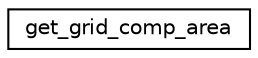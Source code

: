 digraph "Graphical Class Hierarchy"
{
 // INTERACTIVE_SVG=YES
 // LATEX_PDF_SIZE
  edge [fontname="Helvetica",fontsize="10",labelfontname="Helvetica",labelfontsize="10"];
  node [fontname="Helvetica",fontsize="10",shape=record];
  rankdir="LR";
  Node0 [label="get_grid_comp_area",height=0.2,width=0.4,color="black", fillcolor="white", style="filled",URL="$interfacegrid__mod_1_1get__grid__comp__area.html",tooltip=" "];
}
